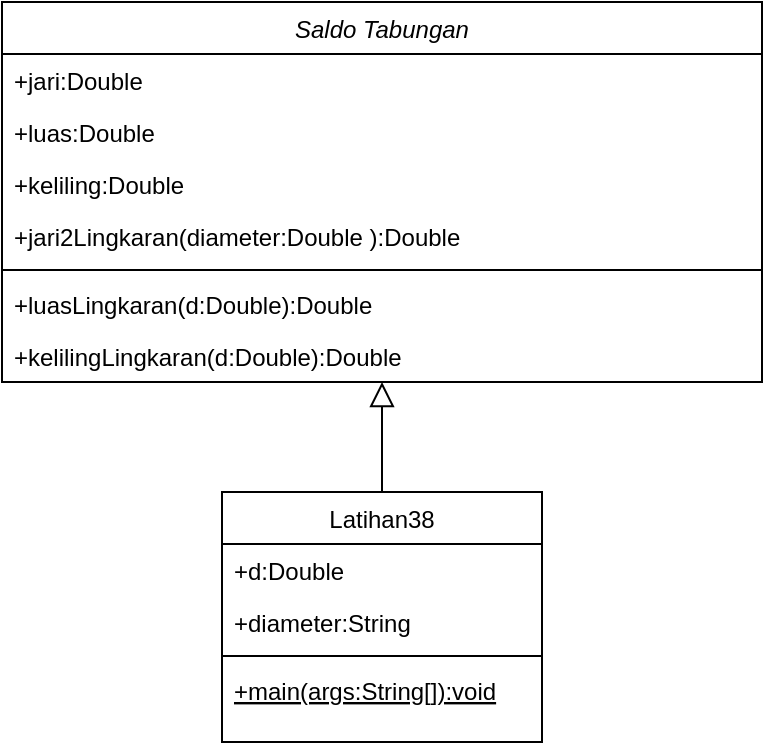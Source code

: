 <mxfile version="13.8.9-1" type="github">
  <diagram id="C5RBs43oDa-KdzZeNtuy" name="Page-1">
    <mxGraphModel dx="1422" dy="762" grid="1" gridSize="10" guides="1" tooltips="1" connect="1" arrows="1" fold="1" page="1" pageScale="1" pageWidth="827" pageHeight="1169" math="0" shadow="0">
      <root>
        <mxCell id="WIyWlLk6GJQsqaUBKTNV-0" />
        <mxCell id="WIyWlLk6GJQsqaUBKTNV-1" parent="WIyWlLk6GJQsqaUBKTNV-0" />
        <mxCell id="toYMyHijf2f2kT4BIFKm-0" value="Saldo Tabungan" style="swimlane;fontStyle=2;align=center;verticalAlign=top;childLayout=stackLayout;horizontal=1;startSize=26;horizontalStack=0;resizeParent=1;resizeLast=0;collapsible=1;marginBottom=0;rounded=0;shadow=0;strokeWidth=1;" parent="WIyWlLk6GJQsqaUBKTNV-1" vertex="1">
          <mxGeometry x="220" y="180" width="380" height="190" as="geometry">
            <mxRectangle x="230" y="140" width="160" height="26" as="alternateBounds" />
          </mxGeometry>
        </mxCell>
        <mxCell id="toYMyHijf2f2kT4BIFKm-11" value="+jari:Double" style="text;align=left;verticalAlign=top;spacingLeft=4;spacingRight=4;overflow=hidden;rotatable=0;points=[[0,0.5],[1,0.5]];portConstraint=eastwest;" parent="toYMyHijf2f2kT4BIFKm-0" vertex="1">
          <mxGeometry y="26" width="380" height="26" as="geometry" />
        </mxCell>
        <mxCell id="toYMyHijf2f2kT4BIFKm-13" value="+luas:Double" style="text;align=left;verticalAlign=top;spacingLeft=4;spacingRight=4;overflow=hidden;rotatable=0;points=[[0,0.5],[1,0.5]];portConstraint=eastwest;" parent="toYMyHijf2f2kT4BIFKm-0" vertex="1">
          <mxGeometry y="52" width="380" height="26" as="geometry" />
        </mxCell>
        <mxCell id="toYMyHijf2f2kT4BIFKm-12" value="+keliling:Double" style="text;align=left;verticalAlign=top;spacingLeft=4;spacingRight=4;overflow=hidden;rotatable=0;points=[[0,0.5],[1,0.5]];portConstraint=eastwest;" parent="toYMyHijf2f2kT4BIFKm-0" vertex="1">
          <mxGeometry y="78" width="380" height="26" as="geometry" />
        </mxCell>
        <mxCell id="toYMyHijf2f2kT4BIFKm-3" value="+jari2Lingkaran(diameter:Double ):Double" style="text;align=left;verticalAlign=top;spacingLeft=4;spacingRight=4;overflow=hidden;rotatable=0;points=[[0,0.5],[1,0.5]];portConstraint=eastwest;" parent="toYMyHijf2f2kT4BIFKm-0" vertex="1">
          <mxGeometry y="104" width="380" height="26" as="geometry" />
        </mxCell>
        <mxCell id="toYMyHijf2f2kT4BIFKm-2" value="" style="line;html=1;strokeWidth=1;align=left;verticalAlign=middle;spacingTop=-1;spacingLeft=3;spacingRight=3;rotatable=0;labelPosition=right;points=[];portConstraint=eastwest;" parent="toYMyHijf2f2kT4BIFKm-0" vertex="1">
          <mxGeometry y="130" width="380" height="8" as="geometry" />
        </mxCell>
        <mxCell id="toYMyHijf2f2kT4BIFKm-15" value="+luasLingkaran(d:Double):Double" style="text;align=left;verticalAlign=top;spacingLeft=4;spacingRight=4;overflow=hidden;rotatable=0;points=[[0,0.5],[1,0.5]];portConstraint=eastwest;" parent="toYMyHijf2f2kT4BIFKm-0" vertex="1">
          <mxGeometry y="138" width="380" height="26" as="geometry" />
        </mxCell>
        <mxCell id="toYMyHijf2f2kT4BIFKm-14" value="+kelilingLingkaran(d:Double):Double" style="text;align=left;verticalAlign=top;spacingLeft=4;spacingRight=4;overflow=hidden;rotatable=0;points=[[0,0.5],[1,0.5]];portConstraint=eastwest;" parent="toYMyHijf2f2kT4BIFKm-0" vertex="1">
          <mxGeometry y="164" width="380" height="26" as="geometry" />
        </mxCell>
        <mxCell id="toYMyHijf2f2kT4BIFKm-4" value="Latihan38" style="swimlane;fontStyle=0;align=center;verticalAlign=top;childLayout=stackLayout;horizontal=1;startSize=26;horizontalStack=0;resizeParent=1;resizeLast=0;collapsible=1;marginBottom=0;rounded=0;shadow=0;strokeWidth=1;" parent="WIyWlLk6GJQsqaUBKTNV-1" vertex="1">
          <mxGeometry x="330" y="425" width="160" height="125" as="geometry">
            <mxRectangle x="130" y="380" width="160" height="26" as="alternateBounds" />
          </mxGeometry>
        </mxCell>
        <mxCell id="toYMyHijf2f2kT4BIFKm-5" value="+d:Double" style="text;align=left;verticalAlign=top;spacingLeft=4;spacingRight=4;overflow=hidden;rotatable=0;points=[[0,0.5],[1,0.5]];portConstraint=eastwest;" parent="toYMyHijf2f2kT4BIFKm-4" vertex="1">
          <mxGeometry y="26" width="160" height="26" as="geometry" />
        </mxCell>
        <mxCell id="toYMyHijf2f2kT4BIFKm-6" value="+diameter:String" style="text;align=left;verticalAlign=top;spacingLeft=4;spacingRight=4;overflow=hidden;rotatable=0;points=[[0,0.5],[1,0.5]];portConstraint=eastwest;rounded=0;shadow=0;html=0;" parent="toYMyHijf2f2kT4BIFKm-4" vertex="1">
          <mxGeometry y="52" width="160" height="26" as="geometry" />
        </mxCell>
        <mxCell id="toYMyHijf2f2kT4BIFKm-8" value="" style="line;html=1;strokeWidth=1;align=left;verticalAlign=middle;spacingTop=-1;spacingLeft=3;spacingRight=3;rotatable=0;labelPosition=right;points=[];portConstraint=eastwest;" parent="toYMyHijf2f2kT4BIFKm-4" vertex="1">
          <mxGeometry y="78" width="160" height="8" as="geometry" />
        </mxCell>
        <mxCell id="toYMyHijf2f2kT4BIFKm-9" value="+main(args:String[]):void" style="text;align=left;verticalAlign=top;spacingLeft=4;spacingRight=4;overflow=hidden;rotatable=0;points=[[0,0.5],[1,0.5]];portConstraint=eastwest;fontStyle=4" parent="toYMyHijf2f2kT4BIFKm-4" vertex="1">
          <mxGeometry y="86" width="160" height="18" as="geometry" />
        </mxCell>
        <mxCell id="toYMyHijf2f2kT4BIFKm-10" value="" style="endArrow=block;endSize=10;endFill=0;shadow=0;strokeWidth=1;rounded=0;edgeStyle=elbowEdgeStyle;elbow=vertical;" parent="WIyWlLk6GJQsqaUBKTNV-1" source="toYMyHijf2f2kT4BIFKm-4" target="toYMyHijf2f2kT4BIFKm-0" edge="1">
          <mxGeometry width="160" relative="1" as="geometry">
            <mxPoint x="200" y="203" as="sourcePoint" />
            <mxPoint x="200" y="203" as="targetPoint" />
          </mxGeometry>
        </mxCell>
      </root>
    </mxGraphModel>
  </diagram>
</mxfile>